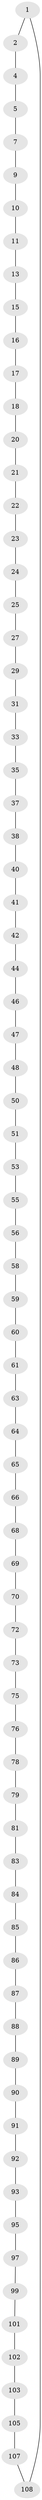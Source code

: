 // original degree distribution, {2: 1.0}
// Generated by graph-tools (version 1.1) at 2025/11/02/27/25 16:11:38]
// undirected, 76 vertices, 76 edges
graph export_dot {
graph [start="1"]
  node [color=gray90,style=filled];
  1 [super="+109"];
  2 [super="+3"];
  4;
  5 [super="+6"];
  7 [super="+8"];
  9;
  10;
  11 [super="+12"];
  13 [super="+14"];
  15;
  16;
  17;
  18 [super="+19"];
  20;
  21;
  22;
  23;
  24;
  25 [super="+26"];
  27 [super="+28"];
  29 [super="+30"];
  31 [super="+32"];
  33 [super="+34"];
  35 [super="+36"];
  37;
  38 [super="+39"];
  40;
  41;
  42 [super="+43"];
  44 [super="+45"];
  46;
  47;
  48 [super="+49"];
  50;
  51 [super="+52"];
  53 [super="+54"];
  55;
  56 [super="+57"];
  58;
  59;
  60;
  61 [super="+62"];
  63;
  64;
  65;
  66 [super="+67"];
  68;
  69;
  70 [super="+71"];
  72;
  73 [super="+74"];
  75;
  76 [super="+77"];
  78;
  79 [super="+80"];
  81 [super="+82"];
  83;
  84;
  85;
  86;
  87;
  88;
  89;
  90;
  91;
  92;
  93 [super="+94"];
  95 [super="+96"];
  97 [super="+98"];
  99 [super="+100"];
  101;
  102;
  103 [super="+104"];
  105 [super="+106"];
  107;
  108;
  1 -- 2;
  1 -- 108;
  2 -- 4;
  4 -- 5;
  5 -- 7;
  7 -- 9;
  9 -- 10;
  10 -- 11;
  11 -- 13;
  13 -- 15;
  15 -- 16;
  16 -- 17;
  17 -- 18;
  18 -- 20;
  20 -- 21;
  21 -- 22;
  22 -- 23;
  23 -- 24;
  24 -- 25;
  25 -- 27;
  27 -- 29;
  29 -- 31;
  31 -- 33;
  33 -- 35;
  35 -- 37;
  37 -- 38;
  38 -- 40;
  40 -- 41;
  41 -- 42;
  42 -- 44;
  44 -- 46;
  46 -- 47;
  47 -- 48;
  48 -- 50;
  50 -- 51;
  51 -- 53;
  53 -- 55;
  55 -- 56;
  56 -- 58;
  58 -- 59;
  59 -- 60;
  60 -- 61;
  61 -- 63;
  63 -- 64;
  64 -- 65;
  65 -- 66;
  66 -- 68;
  68 -- 69;
  69 -- 70;
  70 -- 72;
  72 -- 73;
  73 -- 75;
  75 -- 76;
  76 -- 78;
  78 -- 79;
  79 -- 81;
  81 -- 83;
  83 -- 84;
  84 -- 85;
  85 -- 86;
  86 -- 87;
  87 -- 88;
  88 -- 89;
  89 -- 90;
  90 -- 91;
  91 -- 92;
  92 -- 93;
  93 -- 95;
  95 -- 97;
  97 -- 99;
  99 -- 101;
  101 -- 102;
  102 -- 103;
  103 -- 105;
  105 -- 107;
  107 -- 108;
}
